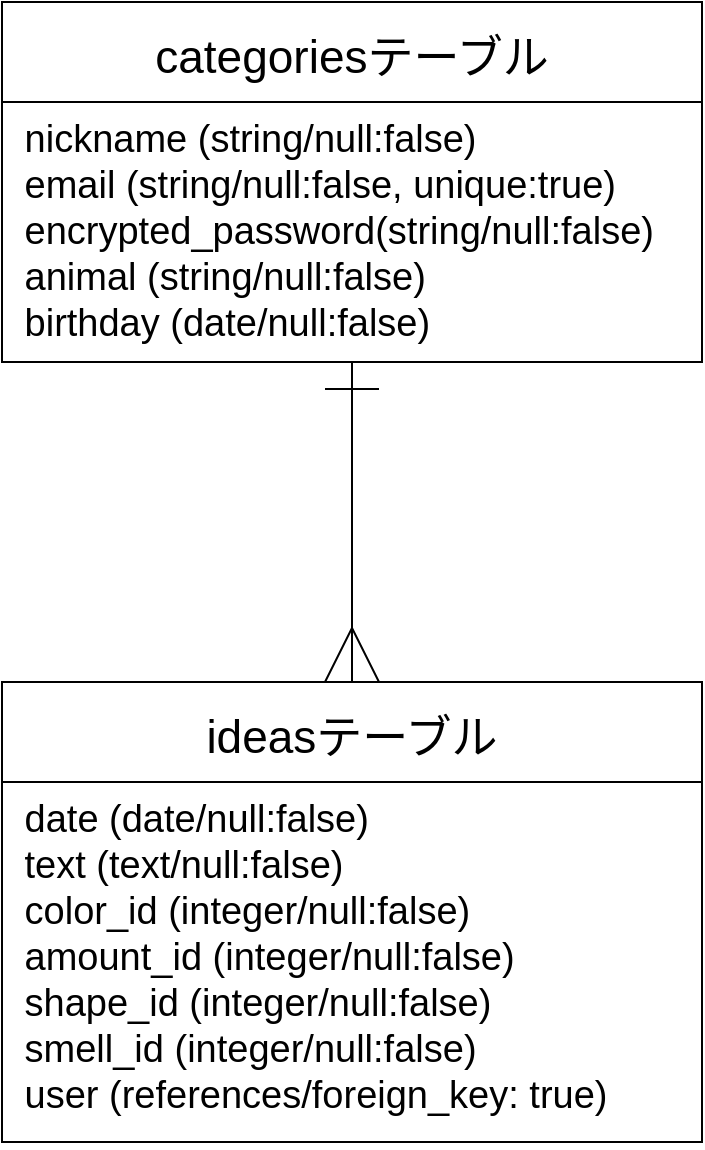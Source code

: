 <mxfile>
    <diagram id="jbGmL9YxVnOamzZTJySp" name="ページ1">
        <mxGraphModel dx="939" dy="785" grid="1" gridSize="10" guides="1" tooltips="1" connect="1" arrows="1" fold="1" page="1" pageScale="1" pageWidth="1169" pageHeight="827" math="0" shadow="0">
            <root>
                <mxCell id="0"/>
                <mxCell id="1" parent="0"/>
                <mxCell id="8" value="categoriesテーブル" style="swimlane;fontStyle=0;childLayout=stackLayout;horizontal=1;startSize=50;horizontalStack=0;resizeParent=1;resizeParentMax=0;resizeLast=0;collapsible=1;marginBottom=0;align=center;fontSize=23;" parent="1" vertex="1">
                    <mxGeometry x="130" y="40" width="350" height="180" as="geometry"/>
                </mxCell>
                <mxCell id="9" value=" nickname (string/null:false)&#10; email (string/null:false, unique:true)&#10; encrypted_password(string/null:false)&#10; animal (string/null:false)&#10; birthday (date/null:false)" style="text;strokeColor=none;fillColor=none;spacingLeft=4;spacingRight=4;overflow=hidden;rotatable=0;points=[[0,0.5],[1,0.5]];portConstraint=eastwest;fontSize=19;" parent="8" vertex="1">
                    <mxGeometry y="50" width="350" height="130" as="geometry"/>
                </mxCell>
                <mxCell id="12" value="ideasテーブル" style="swimlane;fontStyle=0;childLayout=stackLayout;horizontal=1;startSize=50;horizontalStack=0;resizeParent=1;resizeParentMax=0;resizeLast=0;collapsible=1;marginBottom=0;align=center;fontSize=23;" parent="1" vertex="1">
                    <mxGeometry x="130" y="380" width="350" height="230" as="geometry"/>
                </mxCell>
                <mxCell id="13" value=" date (date/null:false)&#10; text (text/null:false)&#10; color_id (integer/null:false)&#10; amount_id (integer/null:false)&#10; shape_id (integer/null:false)&#10; smell_id (integer/null:false)&#10; user (references/foreign_key: true)" style="text;strokeColor=none;fillColor=none;spacingLeft=4;spacingRight=4;overflow=hidden;rotatable=0;points=[[0,0.5],[1,0.5]];portConstraint=eastwest;fontSize=19;" parent="12" vertex="1">
                    <mxGeometry y="50" width="350" height="180" as="geometry"/>
                </mxCell>
                <mxCell id="28" value="" style="endArrow=ERmany;html=1;rounded=0;fontSize=23;startArrow=ERone;startFill=0;targetPerimeterSpacing=0;endSize=25;startSize=25;endFill=0;entryX=0.5;entryY=0;entryDx=0;entryDy=0;" parent="1" target="12" edge="1">
                    <mxGeometry relative="1" as="geometry">
                        <mxPoint x="305" y="220" as="sourcePoint"/>
                        <mxPoint x="300" y="334" as="targetPoint"/>
                        <Array as="points"/>
                    </mxGeometry>
                </mxCell>
            </root>
        </mxGraphModel>
    </diagram>
</mxfile>